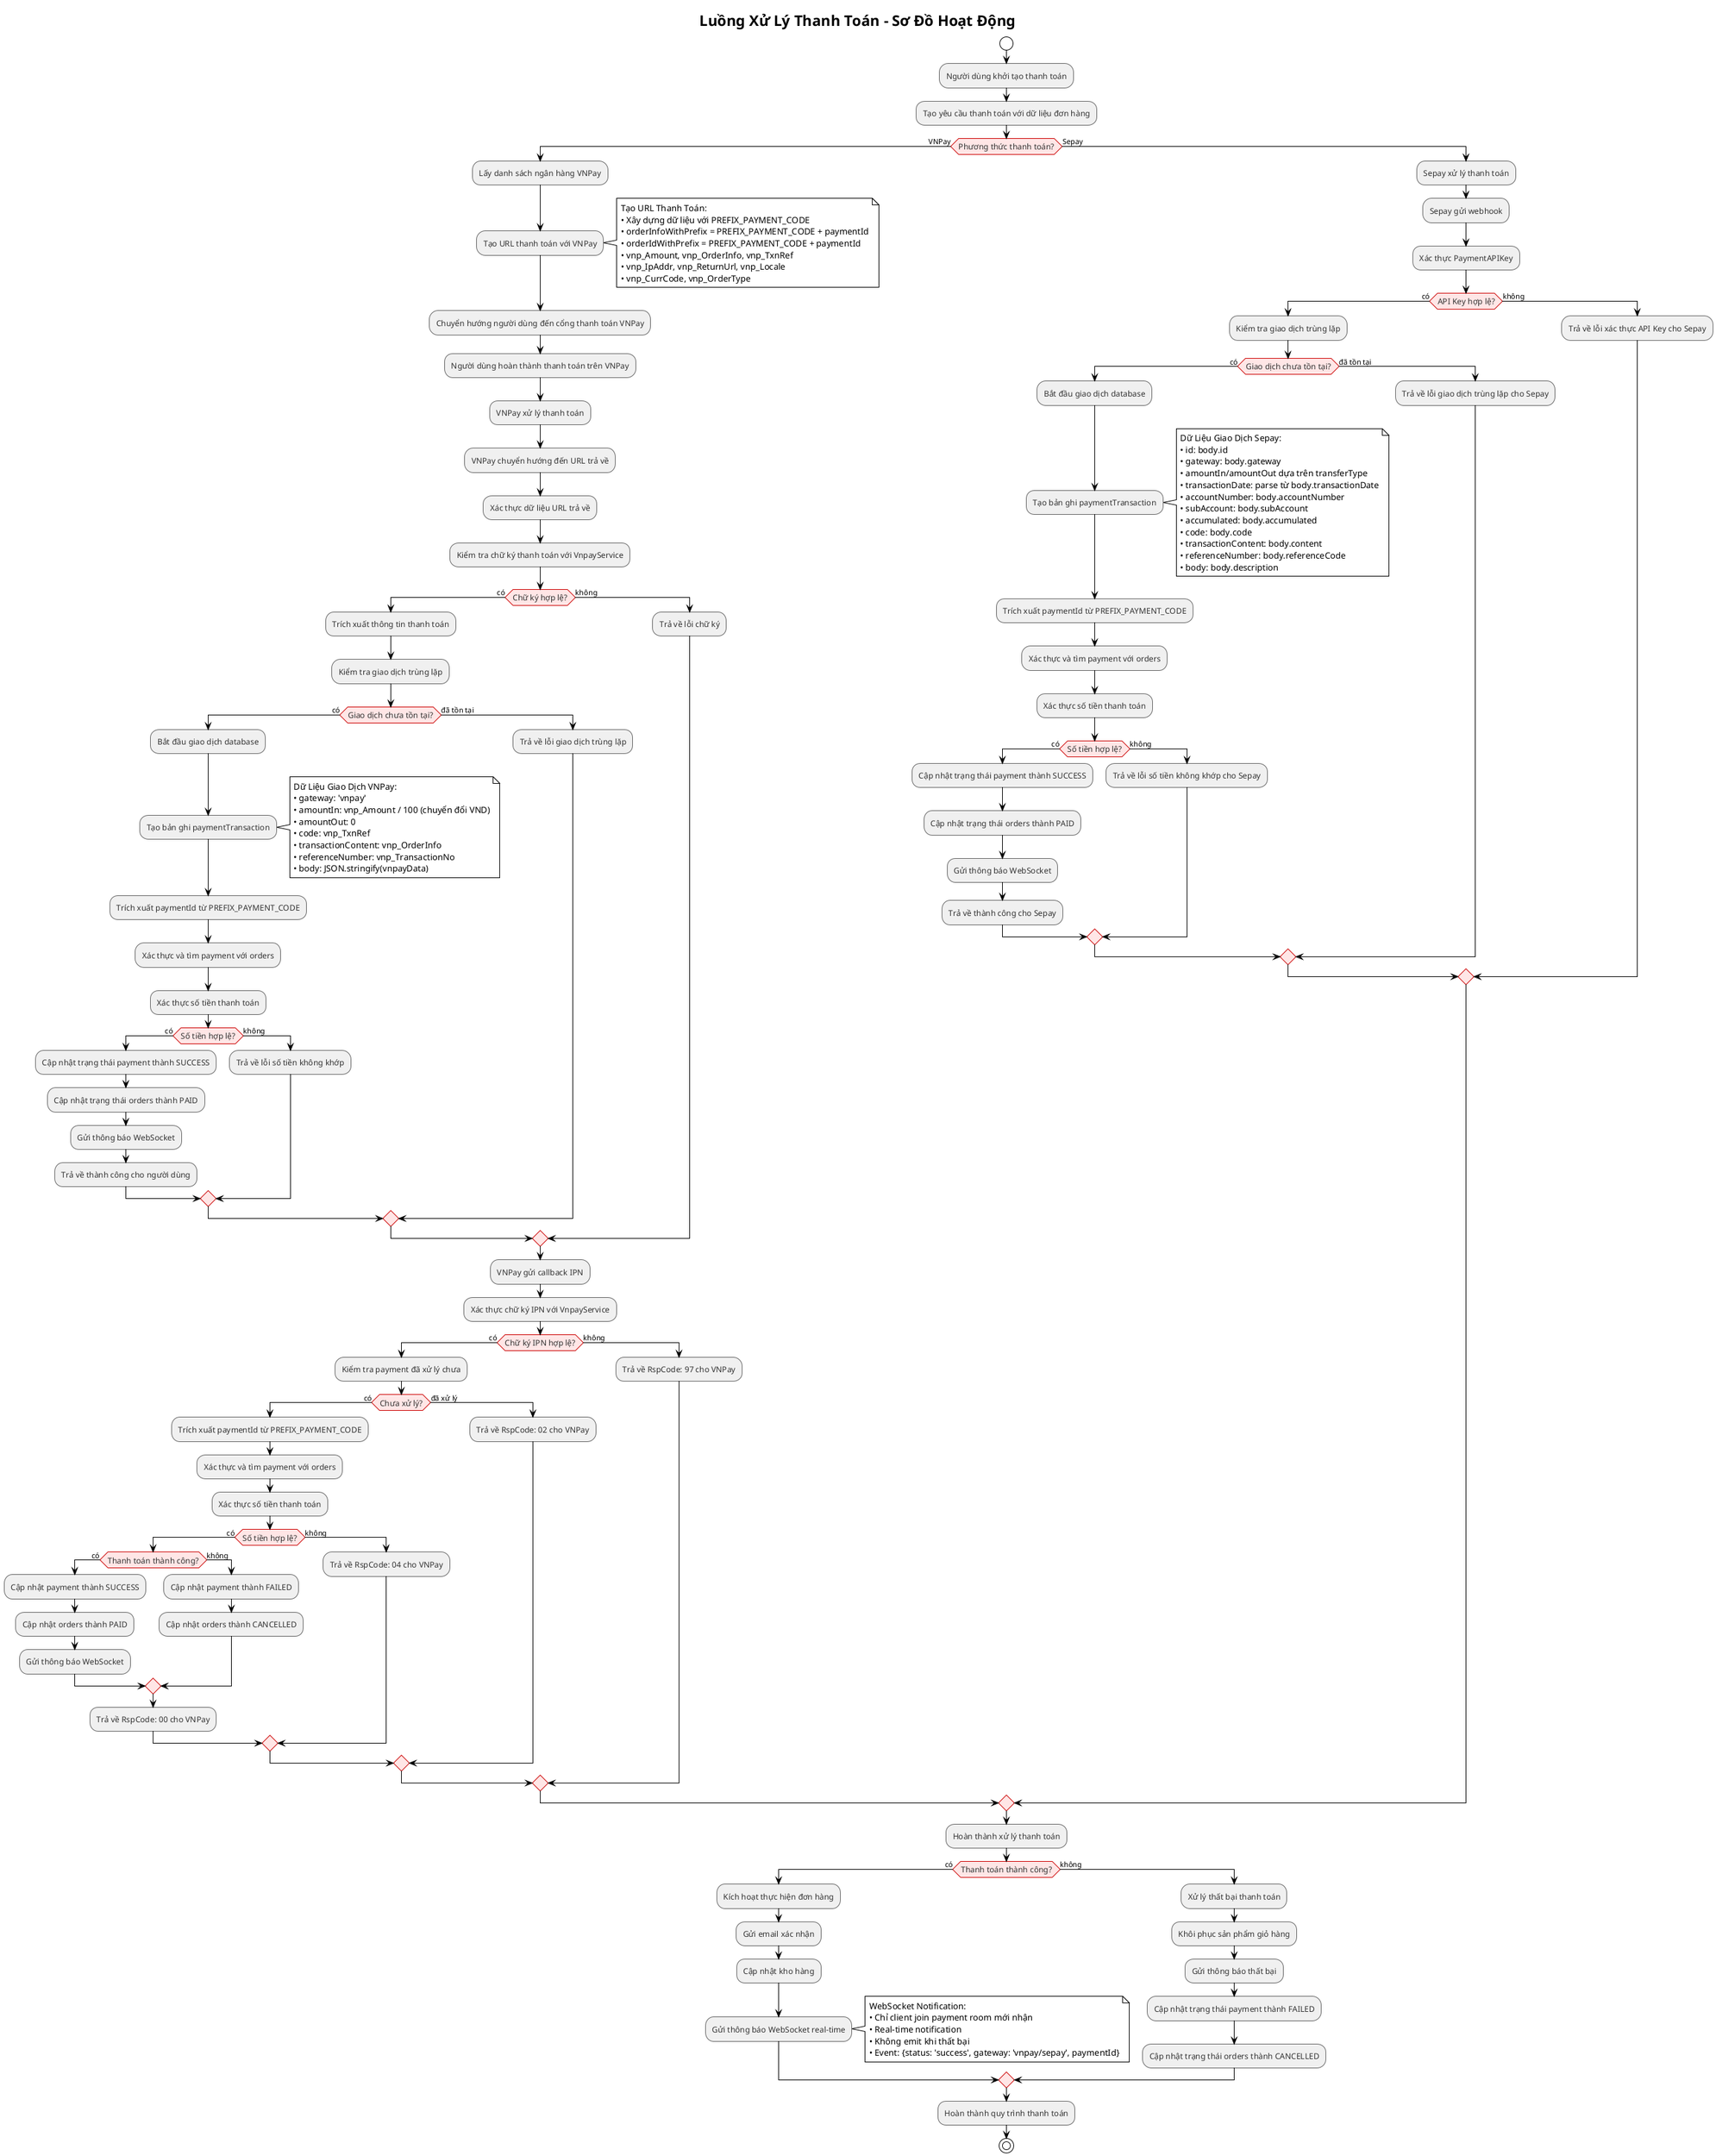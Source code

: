 @startuml Payment Processing Activity Diagram
!theme plain
skinparam backgroundColor #FFFFFF
skinparam activityFontSize 12
skinparam activityFontColor #333333
skinparam activityBorderColor #666666
skinparam activityBackgroundColor #F0F0F0
skinparam activityDiamondBackgroundColor #FFE6E6
skinparam activityDiamondBorderColor #CC0000

title Luồng Xử Lý Thanh Toán - Sơ Đồ Hoạt Động

start

:Người dùng khởi tạo thanh toán;

:Tạo yêu cầu thanh toán với dữ liệu đơn hàng;

if (Phương thức thanh toán?) then (VNPay)
  :Lấy danh sách ngân hàng VNPay;
  :Tạo URL thanh toán với VNPay;
  note right
  Tạo URL Thanh Toán:
  • Xây dựng dữ liệu với PREFIX_PAYMENT_CODE
  • orderInfoWithPrefix = PREFIX_PAYMENT_CODE + paymentId
  • orderIdWithPrefix = PREFIX_PAYMENT_CODE + paymentId
  • vnp_Amount, vnp_OrderInfo, vnp_TxnRef
  • vnp_IpAddr, vnp_ReturnUrl, vnp_Locale
  • vnp_CurrCode, vnp_OrderType
  end note
  :Chuyển hướng người dùng đến cổng thanh toán VNPay;
  :Người dùng hoàn thành thanh toán trên VNPay;
  :VNPay xử lý thanh toán;
  :VNPay chuyển hướng đến URL trả về;

  :Xác thực dữ liệu URL trả về;
  :Kiểm tra chữ ký thanh toán với VnpayService;
  if (Chữ ký hợp lệ?) then (có)
    :Trích xuất thông tin thanh toán;
    :Kiểm tra giao dịch trùng lặp;
    if (Giao dịch chưa tồn tại?) then (có)
      :Bắt đầu giao dịch database;
      :Tạo bản ghi paymentTransaction;
      note right
      Dữ Liệu Giao Dịch VNPay:
      • gateway: 'vnpay'
      • amountIn: vnp_Amount / 100 (chuyển đổi VND)
      • amountOut: 0
      • code: vnp_TxnRef
      • transactionContent: vnp_OrderInfo
      • referenceNumber: vnp_TransactionNo
      • body: JSON.stringify(vnpayData)
      end note
      :Trích xuất paymentId từ PREFIX_PAYMENT_CODE;
      :Xác thực và tìm payment với orders;
      :Xác thực số tiền thanh toán;
      if (Số tiền hợp lệ?) then (có)
        :Cập nhật trạng thái payment thành SUCCESS;
        :Cập nhật trạng thái orders thành PAID;
        :Gửi thông báo WebSocket;
        :Trả về thành công cho người dùng;
      else (không)
        :Trả về lỗi số tiền không khớp;
      endif
    else (đã tồn tại)
      :Trả về lỗi giao dịch trùng lặp;
    endif
  else (không)
    :Trả về lỗi chữ ký;
  endif

  :VNPay gửi callback IPN;
  :Xác thực chữ ký IPN với VnpayService;
  if (Chữ ký IPN hợp lệ?) then (có)
    :Kiểm tra payment đã xử lý chưa;
    if (Chưa xử lý?) then (có)
      :Trích xuất paymentId từ PREFIX_PAYMENT_CODE;
      :Xác thực và tìm payment với orders;
      :Xác thực số tiền thanh toán;
      if (Số tiền hợp lệ?) then (có)
        if (Thanh toán thành công?) then (có)
          :Cập nhật payment thành SUCCESS;
          :Cập nhật orders thành PAID;
          :Gửi thông báo WebSocket;
        else (không)
          :Cập nhật payment thành FAILED;
          :Cập nhật orders thành CANCELLED;
        endif
        :Trả về RspCode: 00 cho VNPay;
      else (không)
        :Trả về RspCode: 04 cho VNPay;
      endif
    else (đã xử lý)
      :Trả về RspCode: 02 cho VNPay;
    endif
  else (không)
    :Trả về RspCode: 97 cho VNPay;
  endif

else (Sepay)
  :Sepay xử lý thanh toán;
  :Sepay gửi webhook;

  :Xác thực PaymentAPIKey;
  if (API Key hợp lệ?) then (có)
    :Kiểm tra giao dịch trùng lặp;
    if (Giao dịch chưa tồn tại?) then (có)
      :Bắt đầu giao dịch database;
      :Tạo bản ghi paymentTransaction;
      note right
      Dữ Liệu Giao Dịch Sepay:
      • id: body.id
      • gateway: body.gateway
      • amountIn/amountOut dựa trên transferType
      • transactionDate: parse từ body.transactionDate
      • accountNumber: body.accountNumber
      • subAccount: body.subAccount
      • accumulated: body.accumulated
      • code: body.code
      • transactionContent: body.content
      • referenceNumber: body.referenceCode
      • body: body.description
      end note
      :Trích xuất paymentId từ PREFIX_PAYMENT_CODE;
      :Xác thực và tìm payment với orders;
      :Xác thực số tiền thanh toán;
      if (Số tiền hợp lệ?) then (có)
        :Cập nhật trạng thái payment thành SUCCESS;
        :Cập nhật trạng thái orders thành PAID;
        :Gửi thông báo WebSocket;
        :Trả về thành công cho Sepay;
      else (không)
        :Trả về lỗi số tiền không khớp cho Sepay;
      endif
    else (đã tồn tại)
      :Trả về lỗi giao dịch trùng lặp cho Sepay;
    endif
  else (không)
    :Trả về lỗi xác thực API Key cho Sepay;
  endif
endif

:Hoàn thành xử lý thanh toán;

if (Thanh toán thành công?) then (có)
  :Kích hoạt thực hiện đơn hàng;
  :Gửi email xác nhận;
  :Cập nhật kho hàng;
  :Gửi thông báo WebSocket real-time;
  note right
  WebSocket Notification:
  • Chỉ client join payment room mới nhận
  • Real-time notification
  • Không emit khi thất bại
  • Event: {status: 'success', gateway: 'vnpay/sepay', paymentId}
  end note
else (không)
  :Xử lý thất bại thanh toán;
  :Khôi phục sản phẩm giỏ hàng;
  :Gửi thông báo thất bại;
  :Cập nhật trạng thái payment thành FAILED;
  :Cập nhật trạng thái orders thành CANCELLED;
endif

:Hoàn thành quy trình thanh toán;

stop

@enduml
